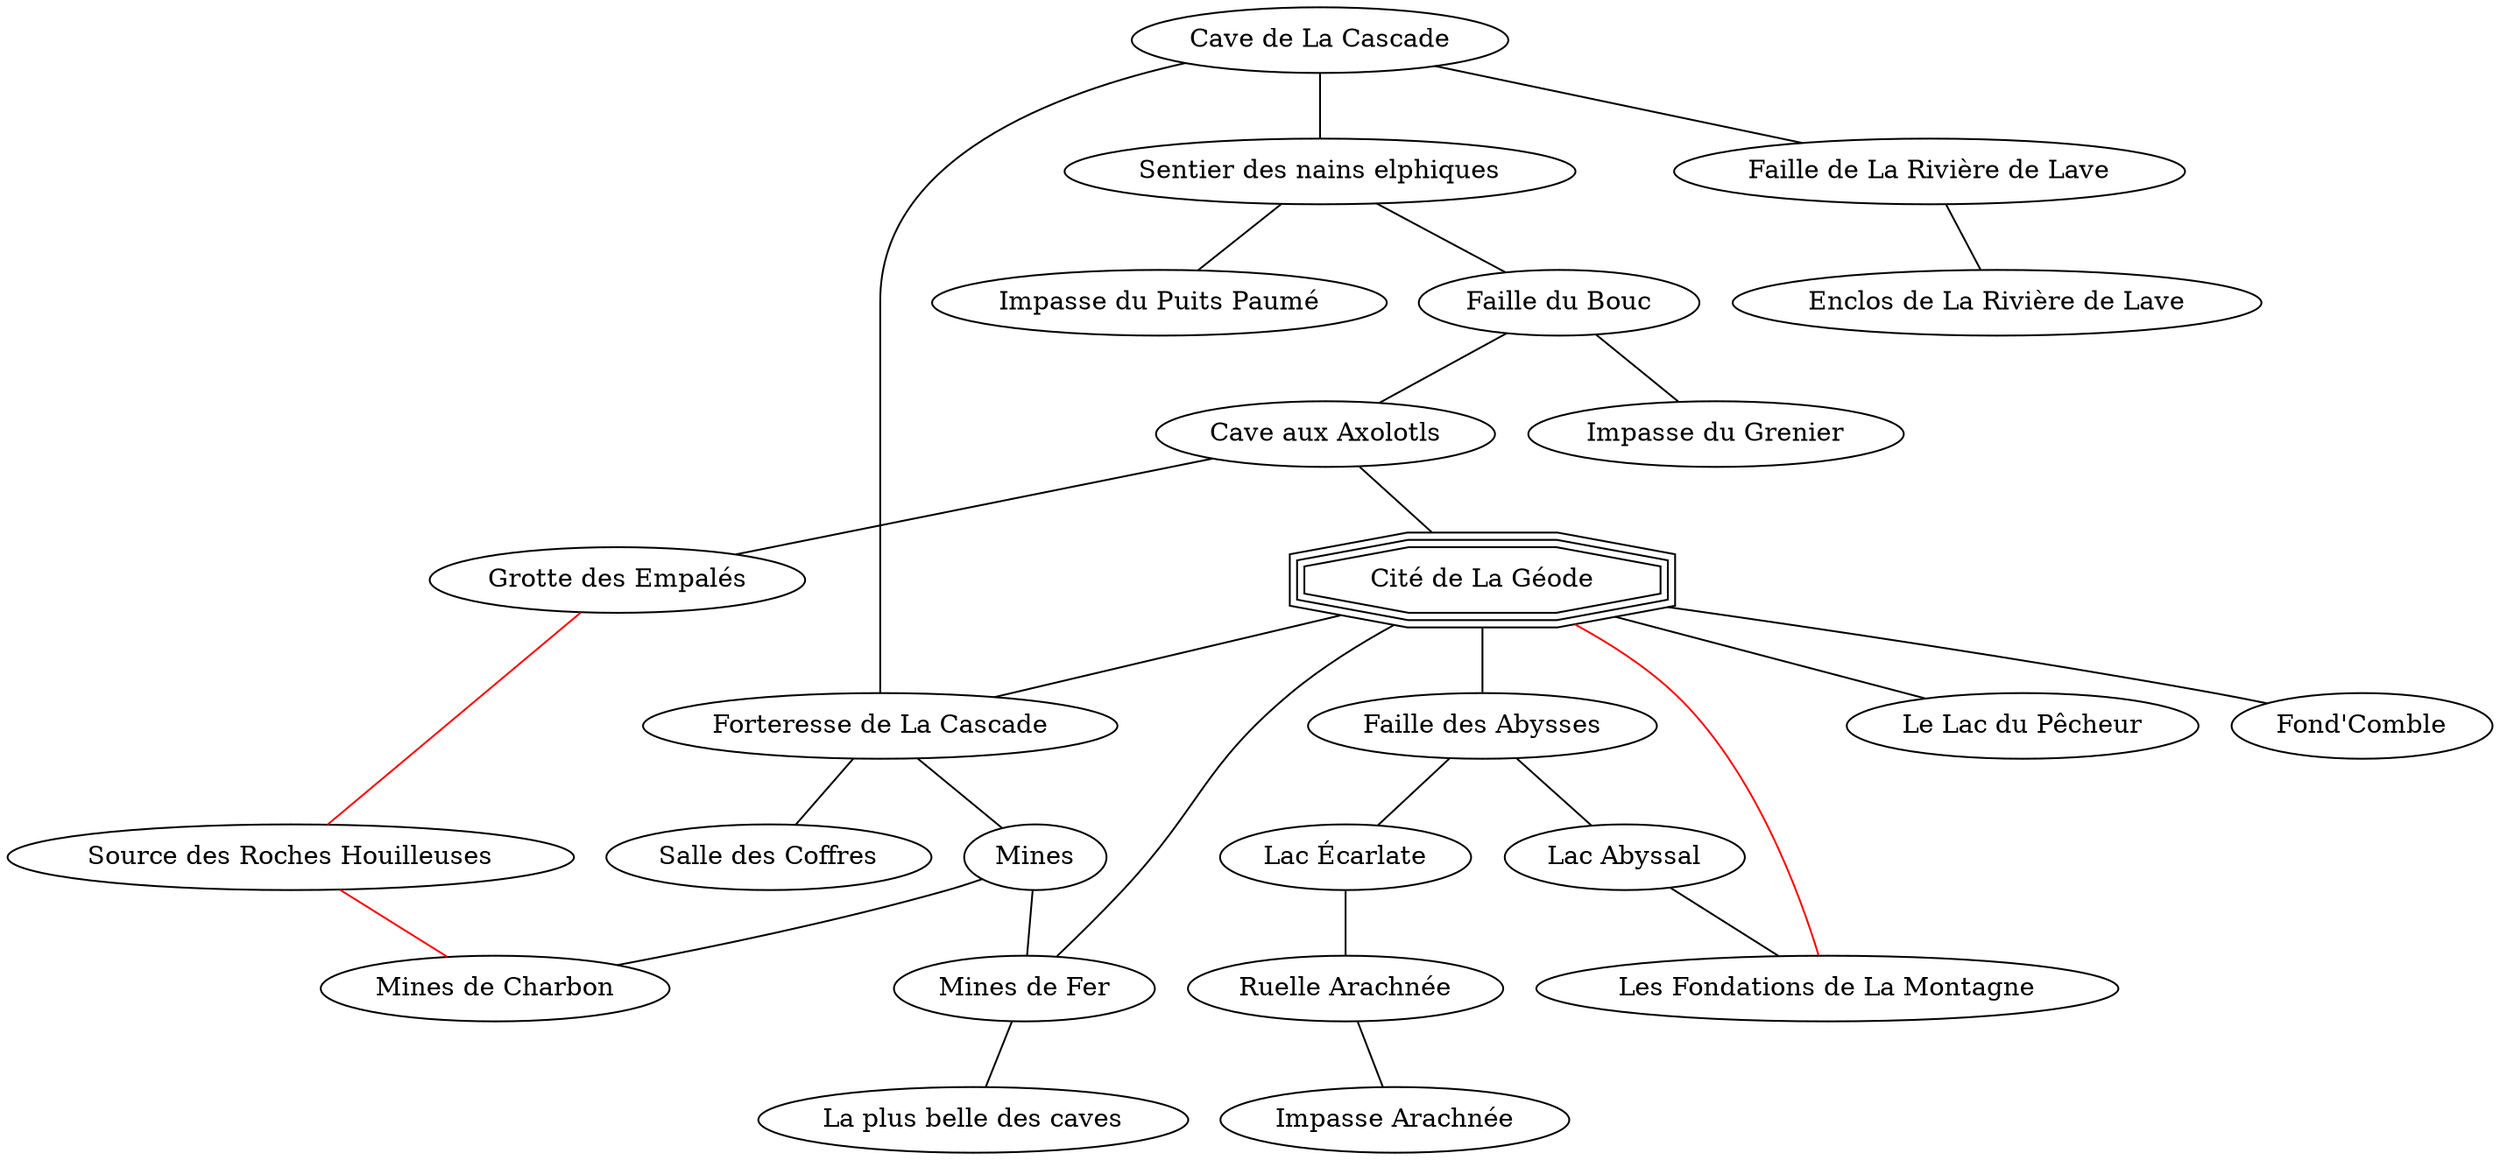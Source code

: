 graph {
    overlap = false;
    "Cave de La Cascade" -- "Sentier des nains elphiques"
    "Sentier des nains elphiques" -- "Impasse du Puits Paumé"
    "Sentier des nains elphiques" -- "Faille du Bouc"
    "Faille du Bouc" -- "Impasse du Grenier"
    "Faille du Bouc" -- "Cave aux Axolotls"
    "Cité de La Géode" [shape=tripleoctagon]
    "Cave aux Axolotls" -- "Cité de La Géode"
    "Cave aux Axolotls" -- "Grotte des Empalés"
    "Cité de La Géode" -- "Le Lac du Pêcheur"
    "Cité de La Géode" -- "Fond'Comble"
    "Cité de La Géode" -- "Forteresse de La Cascade"
    "Mines"
    "Forteresse de La Cascade" -- "Salle des Coffres"
    "Forteresse de La Cascade" -- "Mines"
    "Forteresse de La Cascade" -- "Cave de La Cascade"
    "Cave de La Cascade" -- "Faille de La Rivière de Lave"
    "Faille de La Rivière de Lave" -- "Enclos de La Rivière de Lave"
    
    "Cité de La Géode" -- "Faille des Abysses"
    "Faille des Abysses" -- "Lac Écarlate"
    "Lac Écarlate" -- "Ruelle Arachnée"
    "Ruelle Arachnée" -- "Impasse Arachnée"
    
    "Faille des Abysses" -- "Lac Abyssal"
    "Lac Abyssal" -- "Les Fondations de La Montagne"
    "Les Fondations de La Montagne" -- "Cité de La Géode" [color=red]
    "Grotte des Empalés" -- "Source des Roches Houilleuses" [color=red]
    "Source des Roches Houilleuses" -- "Mines de Charbon" [color=red]
    "Mines" -- "Mines de Charbon"
    "Mines" -- "Mines de Fer"
    "Mines de Fer" -- "La plus belle des caves"
    "Mines de Fer" -- "Cité de La Géode"
}

